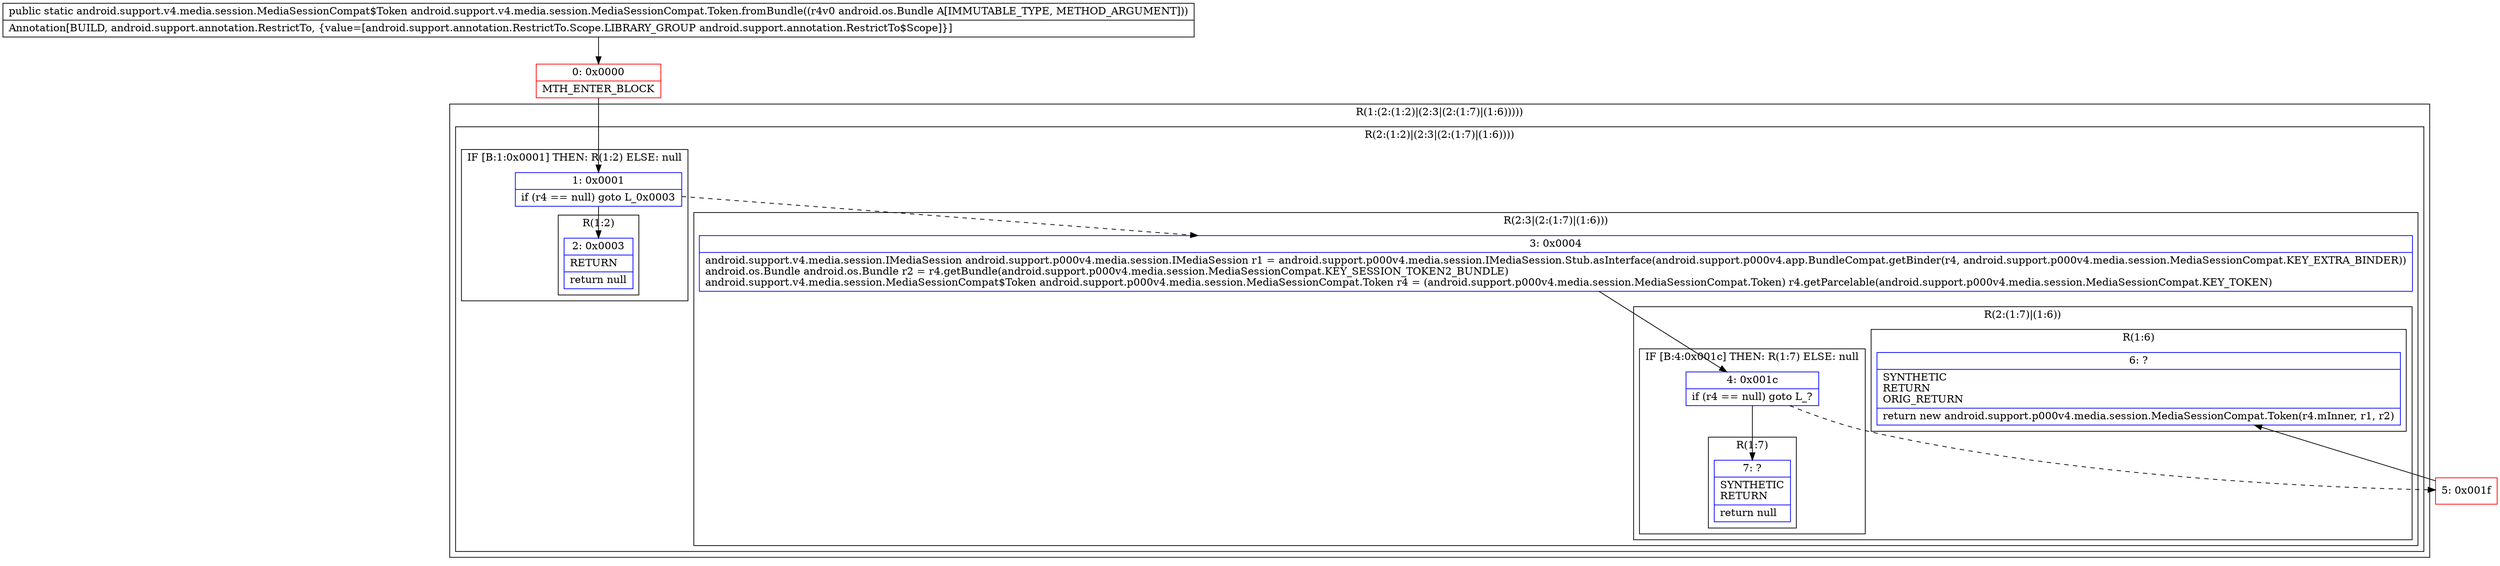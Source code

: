 digraph "CFG forandroid.support.v4.media.session.MediaSessionCompat.Token.fromBundle(Landroid\/os\/Bundle;)Landroid\/support\/v4\/media\/session\/MediaSessionCompat$Token;" {
subgraph cluster_Region_800842165 {
label = "R(1:(2:(1:2)|(2:3|(2:(1:7)|(1:6)))))";
node [shape=record,color=blue];
subgraph cluster_Region_1953782137 {
label = "R(2:(1:2)|(2:3|(2:(1:7)|(1:6))))";
node [shape=record,color=blue];
subgraph cluster_IfRegion_446557597 {
label = "IF [B:1:0x0001] THEN: R(1:2) ELSE: null";
node [shape=record,color=blue];
Node_1 [shape=record,label="{1\:\ 0x0001|if (r4 == null) goto L_0x0003\l}"];
subgraph cluster_Region_538312950 {
label = "R(1:2)";
node [shape=record,color=blue];
Node_2 [shape=record,label="{2\:\ 0x0003|RETURN\l|return null\l}"];
}
}
subgraph cluster_Region_736558130 {
label = "R(2:3|(2:(1:7)|(1:6)))";
node [shape=record,color=blue];
Node_3 [shape=record,label="{3\:\ 0x0004|android.support.v4.media.session.IMediaSession android.support.p000v4.media.session.IMediaSession r1 = android.support.p000v4.media.session.IMediaSession.Stub.asInterface(android.support.p000v4.app.BundleCompat.getBinder(r4, android.support.p000v4.media.session.MediaSessionCompat.KEY_EXTRA_BINDER))\landroid.os.Bundle android.os.Bundle r2 = r4.getBundle(android.support.p000v4.media.session.MediaSessionCompat.KEY_SESSION_TOKEN2_BUNDLE)\landroid.support.v4.media.session.MediaSessionCompat$Token android.support.p000v4.media.session.MediaSessionCompat.Token r4 = (android.support.p000v4.media.session.MediaSessionCompat.Token) r4.getParcelable(android.support.p000v4.media.session.MediaSessionCompat.KEY_TOKEN)\l}"];
subgraph cluster_Region_1355873032 {
label = "R(2:(1:7)|(1:6))";
node [shape=record,color=blue];
subgraph cluster_IfRegion_638359205 {
label = "IF [B:4:0x001c] THEN: R(1:7) ELSE: null";
node [shape=record,color=blue];
Node_4 [shape=record,label="{4\:\ 0x001c|if (r4 == null) goto L_?\l}"];
subgraph cluster_Region_112844794 {
label = "R(1:7)";
node [shape=record,color=blue];
Node_7 [shape=record,label="{7\:\ ?|SYNTHETIC\lRETURN\l|return null\l}"];
}
}
subgraph cluster_Region_7293764 {
label = "R(1:6)";
node [shape=record,color=blue];
Node_6 [shape=record,label="{6\:\ ?|SYNTHETIC\lRETURN\lORIG_RETURN\l|return new android.support.p000v4.media.session.MediaSessionCompat.Token(r4.mInner, r1, r2)\l}"];
}
}
}
}
}
Node_0 [shape=record,color=red,label="{0\:\ 0x0000|MTH_ENTER_BLOCK\l}"];
Node_5 [shape=record,color=red,label="{5\:\ 0x001f}"];
MethodNode[shape=record,label="{public static android.support.v4.media.session.MediaSessionCompat$Token android.support.v4.media.session.MediaSessionCompat.Token.fromBundle((r4v0 android.os.Bundle A[IMMUTABLE_TYPE, METHOD_ARGUMENT]))  | Annotation[BUILD, android.support.annotation.RestrictTo, \{value=[android.support.annotation.RestrictTo.Scope.LIBRARY_GROUP android.support.annotation.RestrictTo$Scope]\}]\l}"];
MethodNode -> Node_0;
Node_1 -> Node_2;
Node_1 -> Node_3[style=dashed];
Node_3 -> Node_4;
Node_4 -> Node_5[style=dashed];
Node_4 -> Node_7;
Node_0 -> Node_1;
Node_5 -> Node_6;
}

